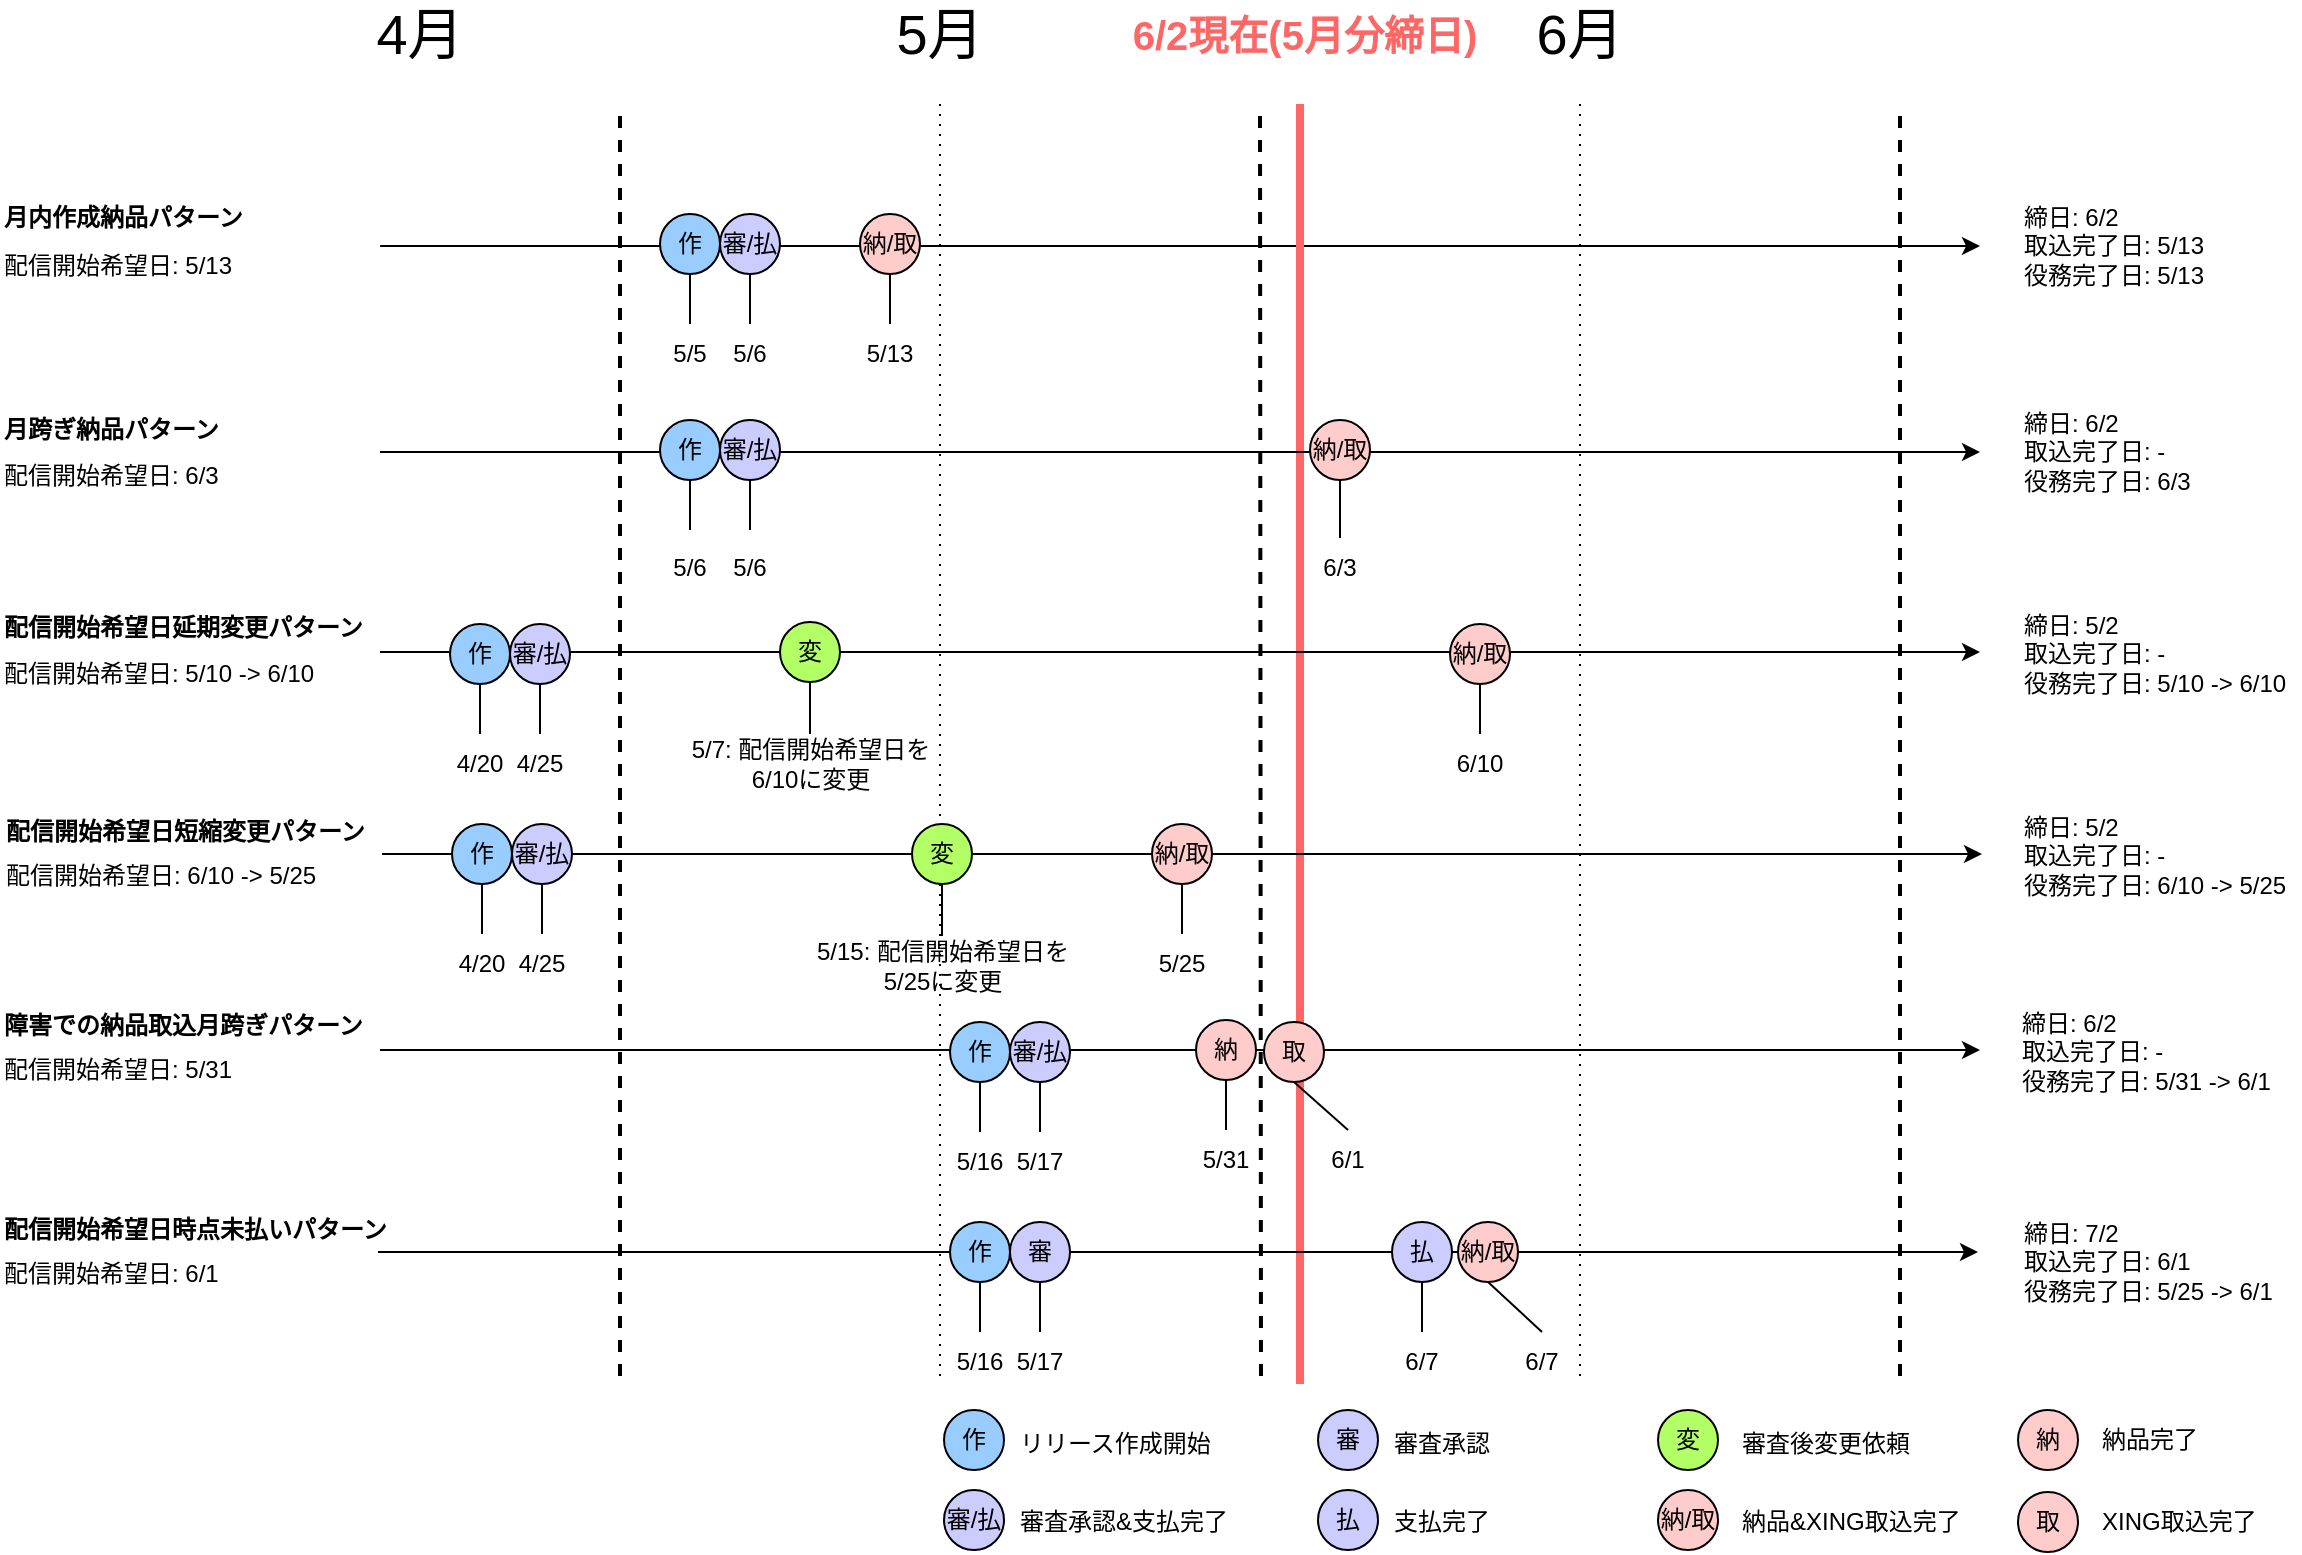 <mxfile version="21.6.2" type="github">
  <diagram name="ページ1" id="-9W-lLPTgf51jU_gYQVh">
    <mxGraphModel dx="1609" dy="1104" grid="1" gridSize="10" guides="1" tooltips="1" connect="1" arrows="1" fold="1" page="1" pageScale="1" pageWidth="1169" pageHeight="827" math="0" shadow="0">
      <root>
        <mxCell id="0" />
        <mxCell id="1" parent="0" />
        <mxCell id="tAXmL_eugqcr0fN1NyeZ-1" value="" style="endArrow=classic;html=1;rounded=0;exitX=0.864;exitY=0.5;exitDx=0;exitDy=0;exitPerimeter=0;" parent="1" edge="1">
          <mxGeometry width="50" height="50" relative="1" as="geometry">
            <mxPoint x="200.08" y="157" as="sourcePoint" />
            <mxPoint x="1000" y="157" as="targetPoint" />
          </mxGeometry>
        </mxCell>
        <mxCell id="tAXmL_eugqcr0fN1NyeZ-3" value="" style="endArrow=none;dashed=1;html=1;rounded=0;strokeWidth=2;" parent="1" edge="1">
          <mxGeometry width="50" height="50" relative="1" as="geometry">
            <mxPoint x="320" y="722" as="sourcePoint" />
            <mxPoint x="320" y="86" as="targetPoint" />
          </mxGeometry>
        </mxCell>
        <mxCell id="tAXmL_eugqcr0fN1NyeZ-4" value="" style="endArrow=none;dashed=1;html=1;rounded=0;strokeWidth=2;" parent="1" edge="1">
          <mxGeometry width="50" height="50" relative="1" as="geometry">
            <mxPoint x="640.5" y="722" as="sourcePoint" />
            <mxPoint x="640" y="86" as="targetPoint" />
          </mxGeometry>
        </mxCell>
        <mxCell id="tAXmL_eugqcr0fN1NyeZ-5" value="" style="endArrow=none;dashed=1;html=1;rounded=0;dashPattern=1 4;" parent="1" edge="1">
          <mxGeometry width="50" height="50" relative="1" as="geometry">
            <mxPoint x="480" y="722" as="sourcePoint" />
            <mxPoint x="480" y="86" as="targetPoint" />
          </mxGeometry>
        </mxCell>
        <mxCell id="tAXmL_eugqcr0fN1NyeZ-6" value="" style="endArrow=none;dashed=1;html=1;rounded=0;dashPattern=1 4;" parent="1" edge="1">
          <mxGeometry width="50" height="50" relative="1" as="geometry">
            <mxPoint x="800" y="722" as="sourcePoint" />
            <mxPoint x="800" y="86" as="targetPoint" />
          </mxGeometry>
        </mxCell>
        <mxCell id="tAXmL_eugqcr0fN1NyeZ-7" value="" style="endArrow=none;dashed=1;html=1;rounded=0;strokeWidth=2;" parent="1" edge="1">
          <mxGeometry width="50" height="50" relative="1" as="geometry">
            <mxPoint x="960" y="722" as="sourcePoint" />
            <mxPoint x="960" y="86" as="targetPoint" />
          </mxGeometry>
        </mxCell>
        <mxCell id="tAXmL_eugqcr0fN1NyeZ-11" value="&lt;font style=&quot;font-size: 28px;&quot;&gt;5月&lt;/font&gt;" style="text;html=1;strokeColor=none;fillColor=none;align=center;verticalAlign=middle;whiteSpace=wrap;rounded=0;" parent="1" vertex="1">
          <mxGeometry x="450" y="36" width="60" height="30" as="geometry" />
        </mxCell>
        <mxCell id="tAXmL_eugqcr0fN1NyeZ-12" value="&lt;font style=&quot;font-size: 28px;&quot;&gt;6月&lt;/font&gt;" style="text;html=1;strokeColor=none;fillColor=none;align=center;verticalAlign=middle;whiteSpace=wrap;rounded=0;" parent="1" vertex="1">
          <mxGeometry x="770" y="36" width="60" height="30" as="geometry" />
        </mxCell>
        <mxCell id="tAXmL_eugqcr0fN1NyeZ-15" value="配信開始希望日: 5/13" style="text;html=1;strokeColor=none;fillColor=none;align=left;verticalAlign=middle;whiteSpace=wrap;rounded=0;" parent="1" vertex="1">
          <mxGeometry x="10" y="152" width="220" height="30" as="geometry" />
        </mxCell>
        <mxCell id="tAXmL_eugqcr0fN1NyeZ-16" value="" style="endArrow=none;html=1;rounded=0;endFill=0;strokeColor=#FF6666;strokeWidth=4;" parent="1" edge="1">
          <mxGeometry x="-0.031" y="140" width="50" height="50" relative="1" as="geometry">
            <mxPoint x="660" y="726" as="sourcePoint" />
            <mxPoint x="660" y="86" as="targetPoint" />
            <mxPoint as="offset" />
          </mxGeometry>
        </mxCell>
        <mxCell id="tAXmL_eugqcr0fN1NyeZ-18" value="&lt;font style=&quot;font-size: 20px;&quot;&gt;&lt;b&gt;6/2現在(5月分締日)&lt;/b&gt;&lt;/font&gt;" style="text;html=1;strokeColor=none;fillColor=none;align=center;verticalAlign=middle;whiteSpace=wrap;rounded=0;fontColor=#FF6666;fontSize=21;" parent="1" vertex="1">
          <mxGeometry x="540" y="36" width="245" height="30" as="geometry" />
        </mxCell>
        <mxCell id="tAXmL_eugqcr0fN1NyeZ-22" value="作" style="ellipse;whiteSpace=wrap;html=1;fillColor=#99CCFF;" parent="1" vertex="1">
          <mxGeometry x="340" y="141" width="30" height="30" as="geometry" />
        </mxCell>
        <mxCell id="tAXmL_eugqcr0fN1NyeZ-23" value="" style="endArrow=none;html=1;rounded=0;exitX=0.5;exitY=1;exitDx=0;exitDy=0;" parent="1" source="tAXmL_eugqcr0fN1NyeZ-22" edge="1">
          <mxGeometry width="50" height="50" relative="1" as="geometry">
            <mxPoint x="510" y="456" as="sourcePoint" />
            <mxPoint x="355" y="196" as="targetPoint" />
          </mxGeometry>
        </mxCell>
        <mxCell id="tAXmL_eugqcr0fN1NyeZ-24" value="5/5" style="text;html=1;strokeColor=none;fillColor=none;align=center;verticalAlign=middle;whiteSpace=wrap;rounded=0;" parent="1" vertex="1">
          <mxGeometry x="325" y="196" width="60" height="30" as="geometry" />
        </mxCell>
        <mxCell id="tAXmL_eugqcr0fN1NyeZ-26" value="審/払" style="ellipse;whiteSpace=wrap;html=1;fillColor=#CCCCFF;" parent="1" vertex="1">
          <mxGeometry x="370" y="141" width="30" height="30" as="geometry" />
        </mxCell>
        <mxCell id="tAXmL_eugqcr0fN1NyeZ-28" value="" style="endArrow=none;html=1;rounded=0;entryX=0.5;entryY=1;entryDx=0;entryDy=0;exitX=1;exitY=0;exitDx=0;exitDy=0;" parent="1" source="tAXmL_eugqcr0fN1NyeZ-24" target="tAXmL_eugqcr0fN1NyeZ-26" edge="1">
          <mxGeometry width="50" height="50" relative="1" as="geometry">
            <mxPoint x="510" y="186" as="sourcePoint" />
            <mxPoint x="560" y="136" as="targetPoint" />
          </mxGeometry>
        </mxCell>
        <mxCell id="tAXmL_eugqcr0fN1NyeZ-29" value="5/6" style="text;html=1;strokeColor=none;fillColor=none;align=center;verticalAlign=middle;whiteSpace=wrap;rounded=0;" parent="1" vertex="1">
          <mxGeometry x="355" y="196" width="60" height="30" as="geometry" />
        </mxCell>
        <mxCell id="tAXmL_eugqcr0fN1NyeZ-30" value="納/取" style="ellipse;whiteSpace=wrap;html=1;fillColor=#FFCCCC;" parent="1" vertex="1">
          <mxGeometry x="440" y="141" width="30" height="30" as="geometry" />
        </mxCell>
        <mxCell id="tAXmL_eugqcr0fN1NyeZ-33" value="" style="endArrow=none;html=1;rounded=0;entryX=0.5;entryY=1;entryDx=0;entryDy=0;" parent="1" target="tAXmL_eugqcr0fN1NyeZ-30" edge="1">
          <mxGeometry width="50" height="50" relative="1" as="geometry">
            <mxPoint x="455" y="196" as="sourcePoint" />
            <mxPoint x="395" y="181" as="targetPoint" />
          </mxGeometry>
        </mxCell>
        <mxCell id="tAXmL_eugqcr0fN1NyeZ-34" value="5/13" style="text;html=1;strokeColor=none;fillColor=none;align=center;verticalAlign=middle;whiteSpace=wrap;rounded=0;" parent="1" vertex="1">
          <mxGeometry x="425" y="196" width="60" height="30" as="geometry" />
        </mxCell>
        <mxCell id="tAXmL_eugqcr0fN1NyeZ-35" value="締日: 6/2&lt;br&gt;取込完了日: 5/13&lt;br&gt;役務完了日: 5/13" style="text;html=1;strokeColor=none;fillColor=none;align=left;verticalAlign=middle;whiteSpace=wrap;rounded=0;" parent="1" vertex="1">
          <mxGeometry x="1020" y="142" width="120" height="30" as="geometry" />
        </mxCell>
        <mxCell id="tAXmL_eugqcr0fN1NyeZ-36" value="" style="endArrow=classic;html=1;rounded=0;exitX=0.864;exitY=0.5;exitDx=0;exitDy=0;exitPerimeter=0;" parent="1" edge="1">
          <mxGeometry width="50" height="50" relative="1" as="geometry">
            <mxPoint x="200" y="260" as="sourcePoint" />
            <mxPoint x="1000" y="260" as="targetPoint" />
          </mxGeometry>
        </mxCell>
        <mxCell id="tAXmL_eugqcr0fN1NyeZ-37" value="配信開始希望日: 6/3" style="text;html=1;strokeColor=none;fillColor=none;align=left;verticalAlign=middle;whiteSpace=wrap;rounded=0;" parent="1" vertex="1">
          <mxGeometry x="10" y="257" width="220" height="30" as="geometry" />
        </mxCell>
        <mxCell id="tAXmL_eugqcr0fN1NyeZ-38" value="作" style="ellipse;whiteSpace=wrap;html=1;fillColor=#99CCFF;" parent="1" vertex="1">
          <mxGeometry x="340" y="244" width="30" height="30" as="geometry" />
        </mxCell>
        <mxCell id="tAXmL_eugqcr0fN1NyeZ-39" value="" style="endArrow=none;html=1;rounded=0;exitX=0.5;exitY=1;exitDx=0;exitDy=0;" parent="1" source="tAXmL_eugqcr0fN1NyeZ-38" edge="1">
          <mxGeometry width="50" height="50" relative="1" as="geometry">
            <mxPoint x="510" y="559" as="sourcePoint" />
            <mxPoint x="355" y="299" as="targetPoint" />
          </mxGeometry>
        </mxCell>
        <mxCell id="tAXmL_eugqcr0fN1NyeZ-40" value="審/払" style="ellipse;whiteSpace=wrap;html=1;fillColor=#CCCCFF;" parent="1" vertex="1">
          <mxGeometry x="370" y="244" width="30" height="30" as="geometry" />
        </mxCell>
        <mxCell id="tAXmL_eugqcr0fN1NyeZ-41" value="" style="endArrow=none;html=1;rounded=0;entryX=0.5;entryY=1;entryDx=0;entryDy=0;exitX=1;exitY=0;exitDx=0;exitDy=0;" parent="1" target="tAXmL_eugqcr0fN1NyeZ-40" edge="1">
          <mxGeometry width="50" height="50" relative="1" as="geometry">
            <mxPoint x="385" y="299" as="sourcePoint" />
            <mxPoint x="560" y="239" as="targetPoint" />
          </mxGeometry>
        </mxCell>
        <mxCell id="tAXmL_eugqcr0fN1NyeZ-42" value="5/6" style="text;html=1;strokeColor=none;fillColor=none;align=center;verticalAlign=middle;whiteSpace=wrap;rounded=0;" parent="1" vertex="1">
          <mxGeometry x="355" y="303" width="60" height="30" as="geometry" />
        </mxCell>
        <mxCell id="tAXmL_eugqcr0fN1NyeZ-43" value="納/取" style="ellipse;whiteSpace=wrap;html=1;fillColor=#FFCCCC;" parent="1" vertex="1">
          <mxGeometry x="665" y="244" width="30" height="30" as="geometry" />
        </mxCell>
        <mxCell id="tAXmL_eugqcr0fN1NyeZ-44" value="" style="endArrow=none;html=1;rounded=0;entryX=0.5;entryY=1;entryDx=0;entryDy=0;exitX=0.5;exitY=0;exitDx=0;exitDy=0;" parent="1" source="tAXmL_eugqcr0fN1NyeZ-46" target="tAXmL_eugqcr0fN1NyeZ-43" edge="1">
          <mxGeometry width="50" height="50" relative="1" as="geometry">
            <mxPoint x="620" y="289" as="sourcePoint" />
            <mxPoint x="580" y="284" as="targetPoint" />
          </mxGeometry>
        </mxCell>
        <mxCell id="tAXmL_eugqcr0fN1NyeZ-45" value="5/6" style="text;html=1;strokeColor=none;fillColor=none;align=center;verticalAlign=middle;whiteSpace=wrap;rounded=0;" parent="1" vertex="1">
          <mxGeometry x="325" y="303" width="60" height="30" as="geometry" />
        </mxCell>
        <mxCell id="tAXmL_eugqcr0fN1NyeZ-46" value="6/3" style="text;html=1;strokeColor=none;fillColor=none;align=center;verticalAlign=middle;whiteSpace=wrap;rounded=0;" parent="1" vertex="1">
          <mxGeometry x="650" y="303" width="60" height="30" as="geometry" />
        </mxCell>
        <mxCell id="tAXmL_eugqcr0fN1NyeZ-47" value="締日: 6/2&lt;br&gt;取込完了日: -&lt;br&gt;役務完了日: 6/3" style="text;html=1;strokeColor=none;fillColor=none;align=left;verticalAlign=middle;whiteSpace=wrap;rounded=0;" parent="1" vertex="1">
          <mxGeometry x="1020" y="245" width="120" height="30" as="geometry" />
        </mxCell>
        <mxCell id="tAXmL_eugqcr0fN1NyeZ-48" value="&lt;font style=&quot;font-size: 28px;&quot;&gt;4月&lt;/font&gt;" style="text;html=1;strokeColor=none;fillColor=none;align=center;verticalAlign=middle;whiteSpace=wrap;rounded=0;" parent="1" vertex="1">
          <mxGeometry x="190" y="36" width="60" height="30" as="geometry" />
        </mxCell>
        <mxCell id="tAXmL_eugqcr0fN1NyeZ-49" value="配信開始希望日: 5/10 -&amp;gt; 6/10" style="text;html=1;strokeColor=none;fillColor=none;align=left;verticalAlign=middle;whiteSpace=wrap;rounded=0;" parent="1" vertex="1">
          <mxGeometry x="10" y="356" width="220" height="30" as="geometry" />
        </mxCell>
        <mxCell id="tAXmL_eugqcr0fN1NyeZ-51" value="" style="endArrow=classic;html=1;rounded=0;exitX=0.864;exitY=0.5;exitDx=0;exitDy=0;exitPerimeter=0;" parent="1" edge="1">
          <mxGeometry width="50" height="50" relative="1" as="geometry">
            <mxPoint x="200" y="360" as="sourcePoint" />
            <mxPoint x="1000" y="360" as="targetPoint" />
          </mxGeometry>
        </mxCell>
        <mxCell id="tAXmL_eugqcr0fN1NyeZ-57" value="作" style="ellipse;whiteSpace=wrap;html=1;fillColor=#99CCFF;" parent="1" vertex="1">
          <mxGeometry x="235" y="346" width="30" height="30" as="geometry" />
        </mxCell>
        <mxCell id="tAXmL_eugqcr0fN1NyeZ-58" value="" style="endArrow=none;html=1;rounded=0;exitX=0.5;exitY=1;exitDx=0;exitDy=0;" parent="1" source="tAXmL_eugqcr0fN1NyeZ-57" edge="1">
          <mxGeometry width="50" height="50" relative="1" as="geometry">
            <mxPoint x="405" y="661" as="sourcePoint" />
            <mxPoint x="250" y="401" as="targetPoint" />
          </mxGeometry>
        </mxCell>
        <mxCell id="tAXmL_eugqcr0fN1NyeZ-59" value="審/払" style="ellipse;whiteSpace=wrap;html=1;fillColor=#CCCCFF;" parent="1" vertex="1">
          <mxGeometry x="265" y="346" width="30" height="30" as="geometry" />
        </mxCell>
        <mxCell id="tAXmL_eugqcr0fN1NyeZ-60" value="" style="endArrow=none;html=1;rounded=0;entryX=0.5;entryY=1;entryDx=0;entryDy=0;exitX=1;exitY=0;exitDx=0;exitDy=0;" parent="1" target="tAXmL_eugqcr0fN1NyeZ-59" edge="1">
          <mxGeometry width="50" height="50" relative="1" as="geometry">
            <mxPoint x="280" y="401" as="sourcePoint" />
            <mxPoint x="455" y="341" as="targetPoint" />
          </mxGeometry>
        </mxCell>
        <mxCell id="tAXmL_eugqcr0fN1NyeZ-69" value="" style="edgeStyle=orthogonalEdgeStyle;rounded=0;orthogonalLoop=1;jettySize=auto;html=1;endArrow=none;endFill=0;" parent="1" source="tAXmL_eugqcr0fN1NyeZ-61" target="tAXmL_eugqcr0fN1NyeZ-59" edge="1">
          <mxGeometry relative="1" as="geometry">
            <Array as="points">
              <mxPoint x="280" y="390" />
              <mxPoint x="280" y="390" />
            </Array>
          </mxGeometry>
        </mxCell>
        <mxCell id="tAXmL_eugqcr0fN1NyeZ-61" value="4/25" style="text;html=1;strokeColor=none;fillColor=none;align=center;verticalAlign=middle;whiteSpace=wrap;rounded=0;" parent="1" vertex="1">
          <mxGeometry x="250" y="401" width="60" height="30" as="geometry" />
        </mxCell>
        <mxCell id="tAXmL_eugqcr0fN1NyeZ-62" value="4/20" style="text;html=1;strokeColor=none;fillColor=none;align=center;verticalAlign=middle;whiteSpace=wrap;rounded=0;" parent="1" vertex="1">
          <mxGeometry x="220" y="401" width="60" height="30" as="geometry" />
        </mxCell>
        <mxCell id="tAXmL_eugqcr0fN1NyeZ-63" value="納/取" style="ellipse;whiteSpace=wrap;html=1;fillColor=#FFCCCC;" parent="1" vertex="1">
          <mxGeometry x="735" y="346" width="30" height="30" as="geometry" />
        </mxCell>
        <mxCell id="tAXmL_eugqcr0fN1NyeZ-64" value="" style="endArrow=none;html=1;rounded=0;entryX=0.5;entryY=1;entryDx=0;entryDy=0;exitX=0.5;exitY=0;exitDx=0;exitDy=0;" parent="1" source="tAXmL_eugqcr0fN1NyeZ-65" target="tAXmL_eugqcr0fN1NyeZ-63" edge="1">
          <mxGeometry width="50" height="50" relative="1" as="geometry">
            <mxPoint x="690" y="391" as="sourcePoint" />
            <mxPoint x="650" y="386" as="targetPoint" />
          </mxGeometry>
        </mxCell>
        <mxCell id="tAXmL_eugqcr0fN1NyeZ-65" value="6/10" style="text;html=1;strokeColor=none;fillColor=none;align=center;verticalAlign=middle;whiteSpace=wrap;rounded=0;" parent="1" vertex="1">
          <mxGeometry x="720" y="401" width="60" height="30" as="geometry" />
        </mxCell>
        <mxCell id="tAXmL_eugqcr0fN1NyeZ-66" value="締日: 5/2&lt;br&gt;取込完了日: -&lt;br&gt;役務完了日: 5/10 -&amp;gt; 6/10" style="text;html=1;strokeColor=none;fillColor=none;align=left;verticalAlign=middle;whiteSpace=wrap;rounded=0;" parent="1" vertex="1">
          <mxGeometry x="1020" y="346" width="140" height="30" as="geometry" />
        </mxCell>
        <mxCell id="tAXmL_eugqcr0fN1NyeZ-67" value="変" style="ellipse;whiteSpace=wrap;html=1;fillColor=#B3FF66;" parent="1" vertex="1">
          <mxGeometry x="400" y="345" width="30" height="30" as="geometry" />
        </mxCell>
        <mxCell id="tAXmL_eugqcr0fN1NyeZ-70" value="" style="endArrow=none;html=1;rounded=0;entryX=0.5;entryY=1;entryDx=0;entryDy=0;exitX=0.5;exitY=0;exitDx=0;exitDy=0;" parent="1" source="tAXmL_eugqcr0fN1NyeZ-71" target="tAXmL_eugqcr0fN1NyeZ-67" edge="1">
          <mxGeometry width="50" height="50" relative="1" as="geometry">
            <mxPoint x="355" y="401" as="sourcePoint" />
            <mxPoint x="415" y="386" as="targetPoint" />
            <Array as="points" />
          </mxGeometry>
        </mxCell>
        <mxCell id="tAXmL_eugqcr0fN1NyeZ-71" value="5/7: 配信開始希望日を6/10に変更" style="text;html=1;strokeColor=none;fillColor=none;align=center;verticalAlign=middle;whiteSpace=wrap;rounded=0;" parent="1" vertex="1">
          <mxGeometry x="347.5" y="401" width="135" height="30" as="geometry" />
        </mxCell>
        <mxCell id="tAXmL_eugqcr0fN1NyeZ-73" value="" style="endArrow=classic;html=1;rounded=0;exitX=0.864;exitY=0.5;exitDx=0;exitDy=0;exitPerimeter=0;" parent="1" edge="1">
          <mxGeometry width="50" height="50" relative="1" as="geometry">
            <mxPoint x="201" y="461" as="sourcePoint" />
            <mxPoint x="1001" y="461" as="targetPoint" />
          </mxGeometry>
        </mxCell>
        <mxCell id="tAXmL_eugqcr0fN1NyeZ-74" value="作" style="ellipse;whiteSpace=wrap;html=1;fillColor=#99CCFF;" parent="1" vertex="1">
          <mxGeometry x="236" y="446" width="30" height="30" as="geometry" />
        </mxCell>
        <mxCell id="tAXmL_eugqcr0fN1NyeZ-75" value="" style="endArrow=none;html=1;rounded=0;exitX=0.5;exitY=1;exitDx=0;exitDy=0;" parent="1" source="tAXmL_eugqcr0fN1NyeZ-74" edge="1">
          <mxGeometry width="50" height="50" relative="1" as="geometry">
            <mxPoint x="406" y="761" as="sourcePoint" />
            <mxPoint x="251" y="501" as="targetPoint" />
          </mxGeometry>
        </mxCell>
        <mxCell id="tAXmL_eugqcr0fN1NyeZ-76" value="審/払" style="ellipse;whiteSpace=wrap;html=1;fillColor=#CCCCFF;" parent="1" vertex="1">
          <mxGeometry x="266" y="446" width="30" height="30" as="geometry" />
        </mxCell>
        <mxCell id="tAXmL_eugqcr0fN1NyeZ-77" value="" style="endArrow=none;html=1;rounded=0;entryX=0.5;entryY=1;entryDx=0;entryDy=0;exitX=1;exitY=0;exitDx=0;exitDy=0;" parent="1" target="tAXmL_eugqcr0fN1NyeZ-76" edge="1">
          <mxGeometry width="50" height="50" relative="1" as="geometry">
            <mxPoint x="281" y="501" as="sourcePoint" />
            <mxPoint x="456" y="441" as="targetPoint" />
          </mxGeometry>
        </mxCell>
        <mxCell id="tAXmL_eugqcr0fN1NyeZ-78" value="" style="edgeStyle=orthogonalEdgeStyle;rounded=0;orthogonalLoop=1;jettySize=auto;html=1;endArrow=none;endFill=0;" parent="1" source="tAXmL_eugqcr0fN1NyeZ-79" target="tAXmL_eugqcr0fN1NyeZ-76" edge="1">
          <mxGeometry relative="1" as="geometry">
            <Array as="points">
              <mxPoint x="281" y="490" />
              <mxPoint x="281" y="490" />
            </Array>
          </mxGeometry>
        </mxCell>
        <mxCell id="tAXmL_eugqcr0fN1NyeZ-79" value="4/25" style="text;html=1;strokeColor=none;fillColor=none;align=center;verticalAlign=middle;whiteSpace=wrap;rounded=0;" parent="1" vertex="1">
          <mxGeometry x="251" y="501" width="60" height="30" as="geometry" />
        </mxCell>
        <mxCell id="tAXmL_eugqcr0fN1NyeZ-80" value="4/20" style="text;html=1;strokeColor=none;fillColor=none;align=center;verticalAlign=middle;whiteSpace=wrap;rounded=0;" parent="1" vertex="1">
          <mxGeometry x="221" y="501" width="60" height="30" as="geometry" />
        </mxCell>
        <mxCell id="tAXmL_eugqcr0fN1NyeZ-81" value="配信開始希望日: 6/10 -&amp;gt; 5/25" style="text;html=1;strokeColor=none;fillColor=none;align=left;verticalAlign=middle;whiteSpace=wrap;rounded=0;" parent="1" vertex="1">
          <mxGeometry x="11" y="457" width="220" height="30" as="geometry" />
        </mxCell>
        <mxCell id="tAXmL_eugqcr0fN1NyeZ-82" value="変" style="ellipse;whiteSpace=wrap;html=1;fillColor=#B3FF66;" parent="1" vertex="1">
          <mxGeometry x="466" y="446" width="30" height="30" as="geometry" />
        </mxCell>
        <mxCell id="tAXmL_eugqcr0fN1NyeZ-83" value="" style="endArrow=none;html=1;rounded=0;entryX=0.5;entryY=1;entryDx=0;entryDy=0;exitX=0.5;exitY=0;exitDx=0;exitDy=0;" parent="1" source="tAXmL_eugqcr0fN1NyeZ-84" target="tAXmL_eugqcr0fN1NyeZ-82" edge="1">
          <mxGeometry width="50" height="50" relative="1" as="geometry">
            <mxPoint x="421" y="502" as="sourcePoint" />
            <mxPoint x="481" y="487" as="targetPoint" />
            <Array as="points" />
          </mxGeometry>
        </mxCell>
        <mxCell id="tAXmL_eugqcr0fN1NyeZ-84" value="5/15: 配信開始希望日を5/25に変更" style="text;html=1;strokeColor=none;fillColor=none;align=center;verticalAlign=middle;whiteSpace=wrap;rounded=0;" parent="1" vertex="1">
          <mxGeometry x="413.5" y="502" width="135" height="30" as="geometry" />
        </mxCell>
        <mxCell id="tAXmL_eugqcr0fN1NyeZ-85" value="納/取" style="ellipse;whiteSpace=wrap;html=1;fillColor=#FFCCCC;" parent="1" vertex="1">
          <mxGeometry x="586" y="446" width="30" height="30" as="geometry" />
        </mxCell>
        <mxCell id="tAXmL_eugqcr0fN1NyeZ-86" value="" style="endArrow=none;html=1;rounded=0;entryX=0.5;entryY=1;entryDx=0;entryDy=0;exitX=0.5;exitY=0;exitDx=0;exitDy=0;" parent="1" source="tAXmL_eugqcr0fN1NyeZ-87" target="tAXmL_eugqcr0fN1NyeZ-85" edge="1">
          <mxGeometry width="50" height="50" relative="1" as="geometry">
            <mxPoint x="541" y="491" as="sourcePoint" />
            <mxPoint x="501" y="486" as="targetPoint" />
          </mxGeometry>
        </mxCell>
        <mxCell id="tAXmL_eugqcr0fN1NyeZ-87" value="5/25" style="text;html=1;strokeColor=none;fillColor=none;align=center;verticalAlign=middle;whiteSpace=wrap;rounded=0;" parent="1" vertex="1">
          <mxGeometry x="571" y="501" width="60" height="30" as="geometry" />
        </mxCell>
        <mxCell id="tAXmL_eugqcr0fN1NyeZ-88" value="締日: 5/2&lt;br&gt;取込完了日: -&lt;br&gt;役務完了日: 6/10 -&amp;gt; 5/25" style="text;html=1;strokeColor=none;fillColor=none;align=left;verticalAlign=middle;whiteSpace=wrap;rounded=0;" parent="1" vertex="1">
          <mxGeometry x="1020" y="447" width="140" height="30" as="geometry" />
        </mxCell>
        <mxCell id="tAXmL_eugqcr0fN1NyeZ-89" value="" style="endArrow=classic;html=1;rounded=0;exitX=0.864;exitY=0.5;exitDx=0;exitDy=0;exitPerimeter=0;" parent="1" edge="1">
          <mxGeometry width="50" height="50" relative="1" as="geometry">
            <mxPoint x="200" y="559" as="sourcePoint" />
            <mxPoint x="1000" y="559" as="targetPoint" />
          </mxGeometry>
        </mxCell>
        <mxCell id="tAXmL_eugqcr0fN1NyeZ-90" value="配信開始希望日: 5/31" style="text;html=1;strokeColor=none;fillColor=none;align=left;verticalAlign=middle;whiteSpace=wrap;rounded=0;" parent="1" vertex="1">
          <mxGeometry x="10" y="554" width="220" height="30" as="geometry" />
        </mxCell>
        <mxCell id="tAXmL_eugqcr0fN1NyeZ-91" value="作" style="ellipse;whiteSpace=wrap;html=1;fillColor=#99CCFF;" parent="1" vertex="1">
          <mxGeometry x="485" y="545" width="30" height="30" as="geometry" />
        </mxCell>
        <mxCell id="tAXmL_eugqcr0fN1NyeZ-92" value="" style="endArrow=none;html=1;rounded=0;exitX=0.5;exitY=1;exitDx=0;exitDy=0;" parent="1" source="tAXmL_eugqcr0fN1NyeZ-91" edge="1">
          <mxGeometry width="50" height="50" relative="1" as="geometry">
            <mxPoint x="655" y="860" as="sourcePoint" />
            <mxPoint x="500" y="600" as="targetPoint" />
          </mxGeometry>
        </mxCell>
        <mxCell id="tAXmL_eugqcr0fN1NyeZ-93" value="審/払" style="ellipse;whiteSpace=wrap;html=1;fillColor=#CCCCFF;" parent="1" vertex="1">
          <mxGeometry x="515" y="545" width="30" height="30" as="geometry" />
        </mxCell>
        <mxCell id="tAXmL_eugqcr0fN1NyeZ-94" value="" style="endArrow=none;html=1;rounded=0;entryX=0.5;entryY=1;entryDx=0;entryDy=0;exitX=1;exitY=0;exitDx=0;exitDy=0;" parent="1" target="tAXmL_eugqcr0fN1NyeZ-93" edge="1">
          <mxGeometry width="50" height="50" relative="1" as="geometry">
            <mxPoint x="530" y="600" as="sourcePoint" />
            <mxPoint x="705" y="540" as="targetPoint" />
          </mxGeometry>
        </mxCell>
        <mxCell id="tAXmL_eugqcr0fN1NyeZ-95" value="" style="edgeStyle=orthogonalEdgeStyle;rounded=0;orthogonalLoop=1;jettySize=auto;html=1;endArrow=none;endFill=0;" parent="1" source="tAXmL_eugqcr0fN1NyeZ-96" target="tAXmL_eugqcr0fN1NyeZ-93" edge="1">
          <mxGeometry relative="1" as="geometry">
            <Array as="points">
              <mxPoint x="530" y="589" />
              <mxPoint x="530" y="589" />
            </Array>
          </mxGeometry>
        </mxCell>
        <mxCell id="tAXmL_eugqcr0fN1NyeZ-96" value="5/17" style="text;html=1;strokeColor=none;fillColor=none;align=center;verticalAlign=middle;whiteSpace=wrap;rounded=0;" parent="1" vertex="1">
          <mxGeometry x="500" y="600" width="60" height="30" as="geometry" />
        </mxCell>
        <mxCell id="tAXmL_eugqcr0fN1NyeZ-97" value="5/16" style="text;html=1;strokeColor=none;fillColor=none;align=center;verticalAlign=middle;whiteSpace=wrap;rounded=0;" parent="1" vertex="1">
          <mxGeometry x="470" y="600" width="60" height="30" as="geometry" />
        </mxCell>
        <mxCell id="tAXmL_eugqcr0fN1NyeZ-98" value="納" style="ellipse;whiteSpace=wrap;html=1;fillColor=#FFCCCC;" parent="1" vertex="1">
          <mxGeometry x="608" y="544" width="30" height="30" as="geometry" />
        </mxCell>
        <mxCell id="tAXmL_eugqcr0fN1NyeZ-99" value="" style="endArrow=none;html=1;rounded=0;entryX=0.5;entryY=1;entryDx=0;entryDy=0;exitX=0.5;exitY=0;exitDx=0;exitDy=0;" parent="1" source="tAXmL_eugqcr0fN1NyeZ-100" target="tAXmL_eugqcr0fN1NyeZ-98" edge="1">
          <mxGeometry width="50" height="50" relative="1" as="geometry">
            <mxPoint x="563" y="589" as="sourcePoint" />
            <mxPoint x="523" y="584" as="targetPoint" />
          </mxGeometry>
        </mxCell>
        <mxCell id="tAXmL_eugqcr0fN1NyeZ-100" value="5/31" style="text;html=1;strokeColor=none;fillColor=none;align=center;verticalAlign=middle;whiteSpace=wrap;rounded=0;" parent="1" vertex="1">
          <mxGeometry x="593" y="599" width="60" height="30" as="geometry" />
        </mxCell>
        <mxCell id="tAXmL_eugqcr0fN1NyeZ-101" value="取" style="ellipse;whiteSpace=wrap;html=1;fillColor=#FFCCCC;" parent="1" vertex="1">
          <mxGeometry x="642" y="545" width="30" height="30" as="geometry" />
        </mxCell>
        <mxCell id="tAXmL_eugqcr0fN1NyeZ-102" value="" style="endArrow=none;html=1;rounded=0;entryX=0.5;entryY=1;entryDx=0;entryDy=0;exitX=0.5;exitY=0;exitDx=0;exitDy=0;" parent="1" source="tAXmL_eugqcr0fN1NyeZ-103" target="tAXmL_eugqcr0fN1NyeZ-101" edge="1">
          <mxGeometry width="50" height="50" relative="1" as="geometry">
            <mxPoint x="597" y="590" as="sourcePoint" />
            <mxPoint x="557" y="585" as="targetPoint" />
          </mxGeometry>
        </mxCell>
        <mxCell id="tAXmL_eugqcr0fN1NyeZ-103" value="6/1" style="text;html=1;strokeColor=none;fillColor=none;align=center;verticalAlign=middle;whiteSpace=wrap;rounded=0;" parent="1" vertex="1">
          <mxGeometry x="654" y="599" width="60" height="30" as="geometry" />
        </mxCell>
        <mxCell id="tAXmL_eugqcr0fN1NyeZ-104" value="締日: 6/2&lt;br&gt;取込完了日: -&lt;br&gt;役務完了日: 5/31 -&amp;gt; 6/1" style="text;html=1;strokeColor=none;fillColor=none;align=left;verticalAlign=middle;whiteSpace=wrap;rounded=0;" parent="1" vertex="1">
          <mxGeometry x="1019" y="545" width="140" height="30" as="geometry" />
        </mxCell>
        <mxCell id="tAXmL_eugqcr0fN1NyeZ-105" value="&lt;b&gt;月内作成納品パターン&lt;/b&gt;" style="text;html=1;strokeColor=none;fillColor=none;align=left;verticalAlign=middle;whiteSpace=wrap;rounded=0;" parent="1" vertex="1">
          <mxGeometry x="10" y="128" width="220" height="30" as="geometry" />
        </mxCell>
        <mxCell id="tAXmL_eugqcr0fN1NyeZ-106" value="&lt;b&gt;月跨ぎ納品パターン&lt;/b&gt;" style="text;html=1;strokeColor=none;fillColor=none;align=left;verticalAlign=middle;whiteSpace=wrap;rounded=0;" parent="1" vertex="1">
          <mxGeometry x="10" y="234" width="220" height="30" as="geometry" />
        </mxCell>
        <mxCell id="tAXmL_eugqcr0fN1NyeZ-107" value="&lt;b&gt;配信開始希望日延期変更パターン&lt;/b&gt;" style="text;html=1;strokeColor=none;fillColor=none;align=left;verticalAlign=middle;whiteSpace=wrap;rounded=0;" parent="1" vertex="1">
          <mxGeometry x="10" y="333" width="220" height="30" as="geometry" />
        </mxCell>
        <mxCell id="tAXmL_eugqcr0fN1NyeZ-108" value="&lt;b&gt;配信開始希望日短縮変更パターン&lt;/b&gt;" style="text;html=1;strokeColor=none;fillColor=none;align=left;verticalAlign=middle;whiteSpace=wrap;rounded=0;" parent="1" vertex="1">
          <mxGeometry x="11" y="435" width="220" height="30" as="geometry" />
        </mxCell>
        <mxCell id="tAXmL_eugqcr0fN1NyeZ-109" value="&lt;b&gt;障害での納品取込月跨ぎパターン&lt;/b&gt;" style="text;html=1;strokeColor=none;fillColor=none;align=left;verticalAlign=middle;whiteSpace=wrap;rounded=0;" parent="1" vertex="1">
          <mxGeometry x="10" y="532" width="220" height="30" as="geometry" />
        </mxCell>
        <mxCell id="tAXmL_eugqcr0fN1NyeZ-110" value="審" style="ellipse;whiteSpace=wrap;html=1;fillColor=#CCCCFF;" parent="1" vertex="1">
          <mxGeometry x="669" y="739" width="30" height="30" as="geometry" />
        </mxCell>
        <mxCell id="tAXmL_eugqcr0fN1NyeZ-111" value="払" style="ellipse;whiteSpace=wrap;html=1;fillColor=#CCCCFF;" parent="1" vertex="1">
          <mxGeometry x="669" y="779" width="30" height="30" as="geometry" />
        </mxCell>
        <mxCell id="tAXmL_eugqcr0fN1NyeZ-112" value="変" style="ellipse;whiteSpace=wrap;html=1;fillColor=#B3FF66;" parent="1" vertex="1">
          <mxGeometry x="839" y="739" width="30" height="30" as="geometry" />
        </mxCell>
        <mxCell id="tAXmL_eugqcr0fN1NyeZ-113" value="納/取" style="ellipse;whiteSpace=wrap;html=1;fillColor=#FFCCCC;" parent="1" vertex="1">
          <mxGeometry x="839" y="779" width="30" height="30" as="geometry" />
        </mxCell>
        <mxCell id="tAXmL_eugqcr0fN1NyeZ-114" value="納" style="ellipse;whiteSpace=wrap;html=1;fillColor=#FFCCCC;" parent="1" vertex="1">
          <mxGeometry x="1019" y="739" width="30" height="30" as="geometry" />
        </mxCell>
        <mxCell id="tAXmL_eugqcr0fN1NyeZ-115" value="取" style="ellipse;whiteSpace=wrap;html=1;fillColor=#FFCCCC;" parent="1" vertex="1">
          <mxGeometry x="1019" y="780" width="30" height="30" as="geometry" />
        </mxCell>
        <mxCell id="tAXmL_eugqcr0fN1NyeZ-119" value="審査承認" style="text;html=1;strokeColor=none;fillColor=none;align=left;verticalAlign=middle;whiteSpace=wrap;rounded=0;" parent="1" vertex="1">
          <mxGeometry x="705" y="741" width="100" height="30" as="geometry" />
        </mxCell>
        <mxCell id="tAXmL_eugqcr0fN1NyeZ-120" value="支払完了" style="text;html=1;strokeColor=none;fillColor=none;align=left;verticalAlign=middle;whiteSpace=wrap;rounded=0;" parent="1" vertex="1">
          <mxGeometry x="705" y="780" width="100" height="30" as="geometry" />
        </mxCell>
        <mxCell id="tAXmL_eugqcr0fN1NyeZ-121" value="審査後変更依頼" style="text;html=1;strokeColor=none;fillColor=none;align=left;verticalAlign=middle;whiteSpace=wrap;rounded=0;" parent="1" vertex="1">
          <mxGeometry x="879" y="741" width="100" height="30" as="geometry" />
        </mxCell>
        <mxCell id="tAXmL_eugqcr0fN1NyeZ-122" value="納品&amp;amp;XING取込完了" style="text;html=1;strokeColor=none;fillColor=none;align=left;verticalAlign=middle;whiteSpace=wrap;rounded=0;" parent="1" vertex="1">
          <mxGeometry x="879" y="780" width="120" height="30" as="geometry" />
        </mxCell>
        <mxCell id="tAXmL_eugqcr0fN1NyeZ-123" value="納品完了" style="text;html=1;strokeColor=none;fillColor=none;align=left;verticalAlign=middle;whiteSpace=wrap;rounded=0;" parent="1" vertex="1">
          <mxGeometry x="1059" y="739" width="100" height="30" as="geometry" />
        </mxCell>
        <mxCell id="tAXmL_eugqcr0fN1NyeZ-124" value="XING取込完了" style="text;html=1;strokeColor=none;fillColor=none;align=left;verticalAlign=middle;whiteSpace=wrap;rounded=0;" parent="1" vertex="1">
          <mxGeometry x="1059" y="780" width="80" height="30" as="geometry" />
        </mxCell>
        <mxCell id="tAXmL_eugqcr0fN1NyeZ-125" value="" style="endArrow=classic;html=1;rounded=0;exitX=0.864;exitY=0.5;exitDx=0;exitDy=0;exitPerimeter=0;" parent="1" edge="1">
          <mxGeometry width="50" height="50" relative="1" as="geometry">
            <mxPoint x="199" y="660" as="sourcePoint" />
            <mxPoint x="999" y="660" as="targetPoint" />
          </mxGeometry>
        </mxCell>
        <mxCell id="tAXmL_eugqcr0fN1NyeZ-126" value="締日: 7/2&lt;br&gt;取込完了日: 6/1&lt;br&gt;役務完了日: 5/25 -&amp;gt; 6/1" style="text;html=1;strokeColor=none;fillColor=none;align=left;verticalAlign=middle;whiteSpace=wrap;rounded=0;" parent="1" vertex="1">
          <mxGeometry x="1020" y="650" width="140" height="30" as="geometry" />
        </mxCell>
        <mxCell id="tAXmL_eugqcr0fN1NyeZ-127" value="配信開始希望日: 6/1" style="text;html=1;strokeColor=none;fillColor=none;align=left;verticalAlign=middle;whiteSpace=wrap;rounded=0;" parent="1" vertex="1">
          <mxGeometry x="10" y="656" width="220" height="30" as="geometry" />
        </mxCell>
        <mxCell id="tAXmL_eugqcr0fN1NyeZ-128" value="&lt;b&gt;配信開始希望日時点未払いパターン&lt;/b&gt;" style="text;html=1;strokeColor=none;fillColor=none;align=left;verticalAlign=middle;whiteSpace=wrap;rounded=0;" parent="1" vertex="1">
          <mxGeometry x="10" y="634" width="220" height="30" as="geometry" />
        </mxCell>
        <mxCell id="tAXmL_eugqcr0fN1NyeZ-129" value="作" style="ellipse;whiteSpace=wrap;html=1;fillColor=#99CCFF;" parent="1" vertex="1">
          <mxGeometry x="485" y="645" width="30" height="30" as="geometry" />
        </mxCell>
        <mxCell id="tAXmL_eugqcr0fN1NyeZ-130" value="" style="endArrow=none;html=1;rounded=0;exitX=0.5;exitY=1;exitDx=0;exitDy=0;" parent="1" source="tAXmL_eugqcr0fN1NyeZ-129" edge="1">
          <mxGeometry width="50" height="50" relative="1" as="geometry">
            <mxPoint x="655" y="960" as="sourcePoint" />
            <mxPoint x="500" y="700" as="targetPoint" />
          </mxGeometry>
        </mxCell>
        <mxCell id="tAXmL_eugqcr0fN1NyeZ-131" value="審" style="ellipse;whiteSpace=wrap;html=1;fillColor=#CCCCFF;" parent="1" vertex="1">
          <mxGeometry x="515" y="645" width="30" height="30" as="geometry" />
        </mxCell>
        <mxCell id="tAXmL_eugqcr0fN1NyeZ-132" value="" style="endArrow=none;html=1;rounded=0;entryX=0.5;entryY=1;entryDx=0;entryDy=0;exitX=1;exitY=0;exitDx=0;exitDy=0;" parent="1" target="tAXmL_eugqcr0fN1NyeZ-131" edge="1">
          <mxGeometry width="50" height="50" relative="1" as="geometry">
            <mxPoint x="530" y="700" as="sourcePoint" />
            <mxPoint x="705" y="640" as="targetPoint" />
          </mxGeometry>
        </mxCell>
        <mxCell id="tAXmL_eugqcr0fN1NyeZ-133" value="" style="edgeStyle=orthogonalEdgeStyle;rounded=0;orthogonalLoop=1;jettySize=auto;html=1;endArrow=none;endFill=0;" parent="1" source="tAXmL_eugqcr0fN1NyeZ-134" target="tAXmL_eugqcr0fN1NyeZ-131" edge="1">
          <mxGeometry relative="1" as="geometry">
            <Array as="points">
              <mxPoint x="530" y="689" />
              <mxPoint x="530" y="689" />
            </Array>
          </mxGeometry>
        </mxCell>
        <mxCell id="tAXmL_eugqcr0fN1NyeZ-134" value="5/17" style="text;html=1;strokeColor=none;fillColor=none;align=center;verticalAlign=middle;whiteSpace=wrap;rounded=0;" parent="1" vertex="1">
          <mxGeometry x="500" y="700" width="60" height="30" as="geometry" />
        </mxCell>
        <mxCell id="tAXmL_eugqcr0fN1NyeZ-135" value="5/16" style="text;html=1;strokeColor=none;fillColor=none;align=center;verticalAlign=middle;whiteSpace=wrap;rounded=0;" parent="1" vertex="1">
          <mxGeometry x="470" y="700" width="60" height="30" as="geometry" />
        </mxCell>
        <mxCell id="tAXmL_eugqcr0fN1NyeZ-136" value="納/取" style="ellipse;whiteSpace=wrap;html=1;fillColor=#FFCCCC;" parent="1" vertex="1">
          <mxGeometry x="739" y="645" width="30" height="30" as="geometry" />
        </mxCell>
        <mxCell id="tAXmL_eugqcr0fN1NyeZ-137" value="" style="endArrow=none;html=1;rounded=0;entryX=0.5;entryY=1;entryDx=0;entryDy=0;exitX=0.5;exitY=0;exitDx=0;exitDy=0;" parent="1" source="tAXmL_eugqcr0fN1NyeZ-138" target="tAXmL_eugqcr0fN1NyeZ-136" edge="1">
          <mxGeometry width="50" height="50" relative="1" as="geometry">
            <mxPoint x="694" y="690" as="sourcePoint" />
            <mxPoint x="654" y="685" as="targetPoint" />
          </mxGeometry>
        </mxCell>
        <mxCell id="tAXmL_eugqcr0fN1NyeZ-138" value="6/7" style="text;html=1;strokeColor=none;fillColor=none;align=center;verticalAlign=middle;whiteSpace=wrap;rounded=0;" parent="1" vertex="1">
          <mxGeometry x="751" y="700" width="60" height="30" as="geometry" />
        </mxCell>
        <mxCell id="tAXmL_eugqcr0fN1NyeZ-143" value="払" style="ellipse;whiteSpace=wrap;html=1;fillColor=#CCCCFF;" parent="1" vertex="1">
          <mxGeometry x="706" y="645" width="30" height="30" as="geometry" />
        </mxCell>
        <mxCell id="tAXmL_eugqcr0fN1NyeZ-144" value="" style="endArrow=none;html=1;rounded=0;entryX=0.5;entryY=1;entryDx=0;entryDy=0;exitX=1;exitY=0;exitDx=0;exitDy=0;" parent="1" target="tAXmL_eugqcr0fN1NyeZ-143" edge="1">
          <mxGeometry width="50" height="50" relative="1" as="geometry">
            <mxPoint x="721" y="700" as="sourcePoint" />
            <mxPoint x="896" y="640" as="targetPoint" />
          </mxGeometry>
        </mxCell>
        <mxCell id="tAXmL_eugqcr0fN1NyeZ-145" value="" style="edgeStyle=orthogonalEdgeStyle;rounded=0;orthogonalLoop=1;jettySize=auto;html=1;endArrow=none;endFill=0;" parent="1" source="tAXmL_eugqcr0fN1NyeZ-146" target="tAXmL_eugqcr0fN1NyeZ-143" edge="1">
          <mxGeometry relative="1" as="geometry">
            <Array as="points">
              <mxPoint x="721" y="689" />
              <mxPoint x="721" y="689" />
            </Array>
          </mxGeometry>
        </mxCell>
        <mxCell id="tAXmL_eugqcr0fN1NyeZ-146" value="6/7" style="text;html=1;strokeColor=none;fillColor=none;align=center;verticalAlign=middle;whiteSpace=wrap;rounded=0;" parent="1" vertex="1">
          <mxGeometry x="691" y="700" width="60" height="30" as="geometry" />
        </mxCell>
        <mxCell id="tAXmL_eugqcr0fN1NyeZ-147" value="作" style="ellipse;whiteSpace=wrap;html=1;fillColor=#99CCFF;" parent="1" vertex="1">
          <mxGeometry x="482" y="739" width="30" height="30" as="geometry" />
        </mxCell>
        <mxCell id="tAXmL_eugqcr0fN1NyeZ-148" value="審/払" style="ellipse;whiteSpace=wrap;html=1;fillColor=#CCCCFF;" parent="1" vertex="1">
          <mxGeometry x="482" y="779" width="30" height="30" as="geometry" />
        </mxCell>
        <mxCell id="tAXmL_eugqcr0fN1NyeZ-149" value="リリース作成開始" style="text;html=1;strokeColor=none;fillColor=none;align=left;verticalAlign=middle;whiteSpace=wrap;rounded=0;" parent="1" vertex="1">
          <mxGeometry x="518" y="741" width="100" height="30" as="geometry" />
        </mxCell>
        <mxCell id="tAXmL_eugqcr0fN1NyeZ-150" value="審査承認&amp;amp;支払完了" style="text;html=1;strokeColor=none;fillColor=none;align=left;verticalAlign=middle;whiteSpace=wrap;rounded=0;" parent="1" vertex="1">
          <mxGeometry x="518" y="780" width="112" height="30" as="geometry" />
        </mxCell>
      </root>
    </mxGraphModel>
  </diagram>
</mxfile>
